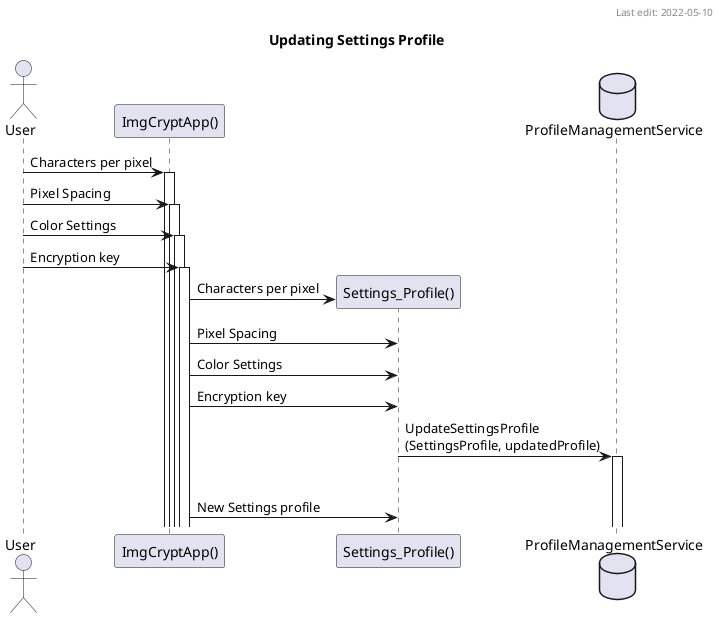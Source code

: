 @startuml
'Author: Hayden Carpenter
'Last Edit: 2022-05-10
title Updating Settings Profile
header Last edit: 2022-05-10
actor User
participant "ImgCryptApp()" as gui
participant "Settings_Profile()" as sp
database ProfileManagementService as db

User->gui ++ : Characters per pixel
User->gui ++: Pixel Spacing
User->gui ++: Color Settings
User->gui ++: Encryption key

gui->sp ** : Characters per pixel
gui->sp: Pixel Spacing
gui->sp: Color Settings
gui->sp: Encryption key

sp->db ++--: UpdateSettingsProfile\n(SettingsProfile, updatedProfile)

gui->sp: New Settings profile
@enduml